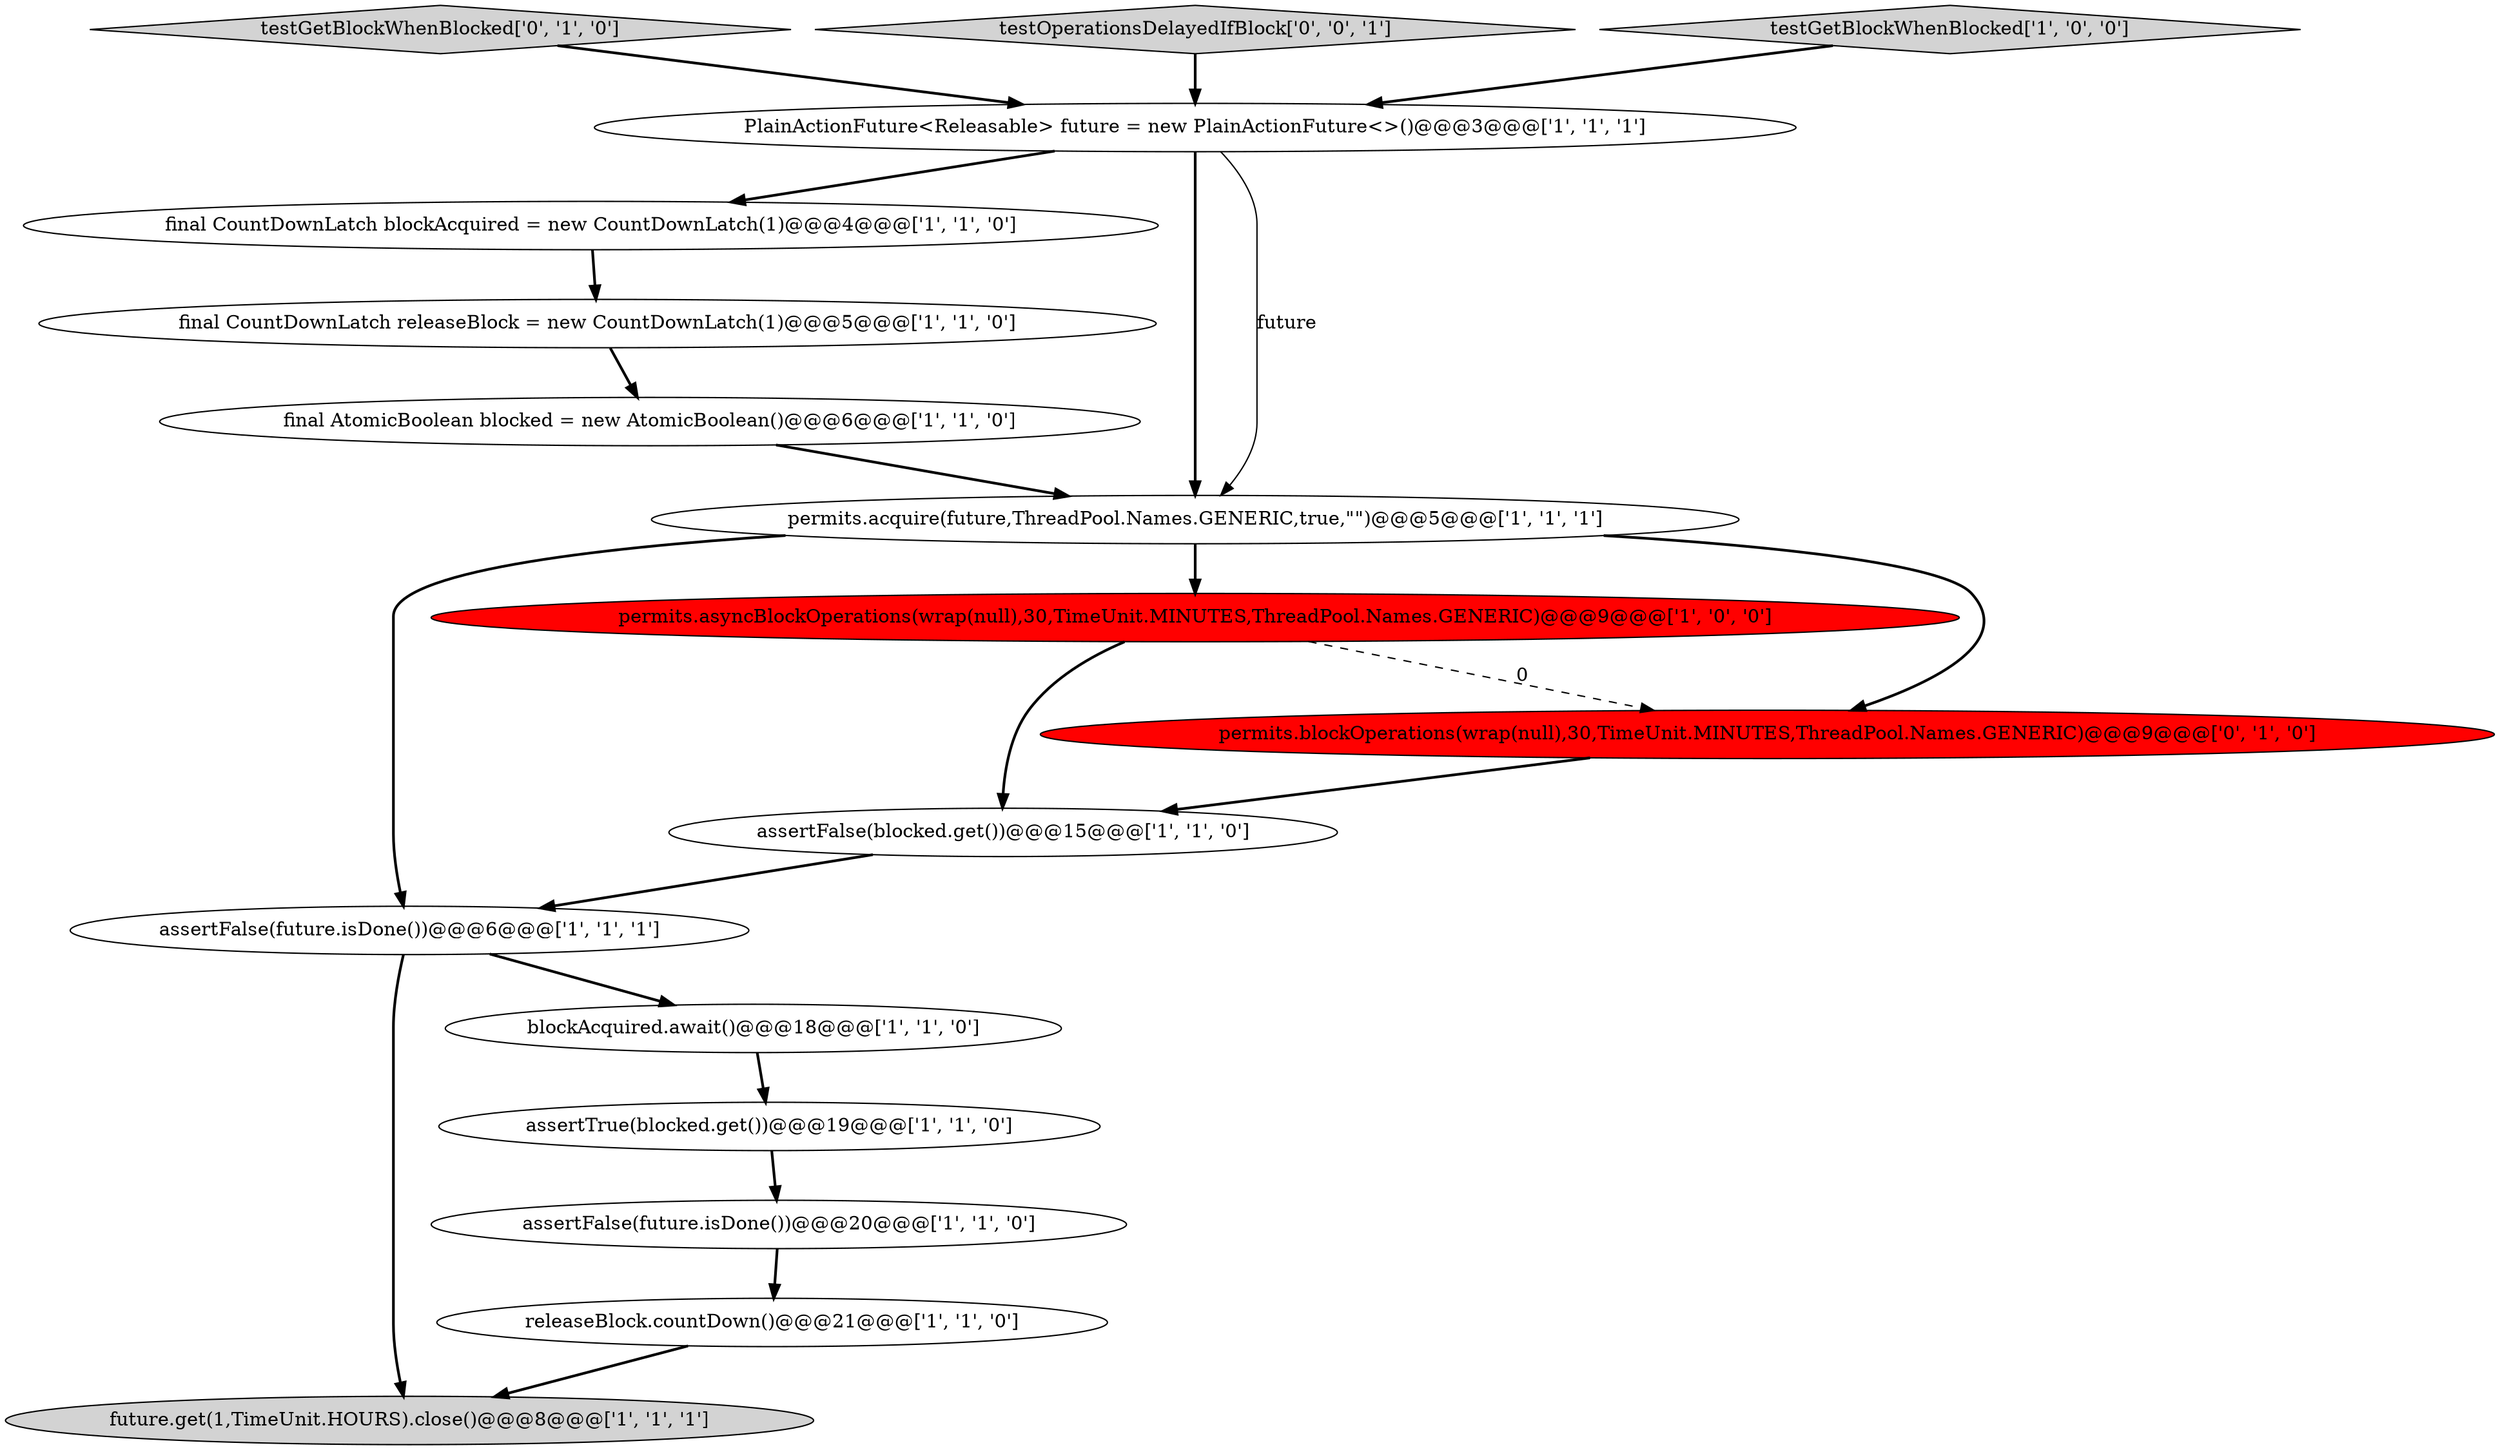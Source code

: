 digraph {
1 [style = filled, label = "assertTrue(blocked.get())@@@19@@@['1', '1', '0']", fillcolor = white, shape = ellipse image = "AAA0AAABBB1BBB"];
8 [style = filled, label = "assertFalse(blocked.get())@@@15@@@['1', '1', '0']", fillcolor = white, shape = ellipse image = "AAA0AAABBB1BBB"];
15 [style = filled, label = "testGetBlockWhenBlocked['0', '1', '0']", fillcolor = lightgray, shape = diamond image = "AAA0AAABBB2BBB"];
6 [style = filled, label = "final CountDownLatch releaseBlock = new CountDownLatch(1)@@@5@@@['1', '1', '0']", fillcolor = white, shape = ellipse image = "AAA0AAABBB1BBB"];
10 [style = filled, label = "assertFalse(future.isDone())@@@20@@@['1', '1', '0']", fillcolor = white, shape = ellipse image = "AAA0AAABBB1BBB"];
12 [style = filled, label = "releaseBlock.countDown()@@@21@@@['1', '1', '0']", fillcolor = white, shape = ellipse image = "AAA0AAABBB1BBB"];
16 [style = filled, label = "testOperationsDelayedIfBlock['0', '0', '1']", fillcolor = lightgray, shape = diamond image = "AAA0AAABBB3BBB"];
0 [style = filled, label = "PlainActionFuture<Releasable> future = new PlainActionFuture<>()@@@3@@@['1', '1', '1']", fillcolor = white, shape = ellipse image = "AAA0AAABBB1BBB"];
4 [style = filled, label = "final AtomicBoolean blocked = new AtomicBoolean()@@@6@@@['1', '1', '0']", fillcolor = white, shape = ellipse image = "AAA0AAABBB1BBB"];
2 [style = filled, label = "future.get(1,TimeUnit.HOURS).close()@@@8@@@['1', '1', '1']", fillcolor = lightgray, shape = ellipse image = "AAA0AAABBB1BBB"];
14 [style = filled, label = "permits.blockOperations(wrap(null),30,TimeUnit.MINUTES,ThreadPool.Names.GENERIC)@@@9@@@['0', '1', '0']", fillcolor = red, shape = ellipse image = "AAA1AAABBB2BBB"];
9 [style = filled, label = "assertFalse(future.isDone())@@@6@@@['1', '1', '1']", fillcolor = white, shape = ellipse image = "AAA0AAABBB1BBB"];
5 [style = filled, label = "permits.asyncBlockOperations(wrap(null),30,TimeUnit.MINUTES,ThreadPool.Names.GENERIC)@@@9@@@['1', '0', '0']", fillcolor = red, shape = ellipse image = "AAA1AAABBB1BBB"];
13 [style = filled, label = "blockAcquired.await()@@@18@@@['1', '1', '0']", fillcolor = white, shape = ellipse image = "AAA0AAABBB1BBB"];
11 [style = filled, label = "final CountDownLatch blockAcquired = new CountDownLatch(1)@@@4@@@['1', '1', '0']", fillcolor = white, shape = ellipse image = "AAA0AAABBB1BBB"];
3 [style = filled, label = "permits.acquire(future,ThreadPool.Names.GENERIC,true,\"\")@@@5@@@['1', '1', '1']", fillcolor = white, shape = ellipse image = "AAA0AAABBB1BBB"];
7 [style = filled, label = "testGetBlockWhenBlocked['1', '0', '0']", fillcolor = lightgray, shape = diamond image = "AAA0AAABBB1BBB"];
0->3 [style = bold, label=""];
4->3 [style = bold, label=""];
5->8 [style = bold, label=""];
16->0 [style = bold, label=""];
5->14 [style = dashed, label="0"];
9->2 [style = bold, label=""];
11->6 [style = bold, label=""];
3->14 [style = bold, label=""];
0->11 [style = bold, label=""];
7->0 [style = bold, label=""];
13->1 [style = bold, label=""];
0->3 [style = solid, label="future"];
3->9 [style = bold, label=""];
6->4 [style = bold, label=""];
12->2 [style = bold, label=""];
3->5 [style = bold, label=""];
10->12 [style = bold, label=""];
15->0 [style = bold, label=""];
8->9 [style = bold, label=""];
14->8 [style = bold, label=""];
1->10 [style = bold, label=""];
9->13 [style = bold, label=""];
}
